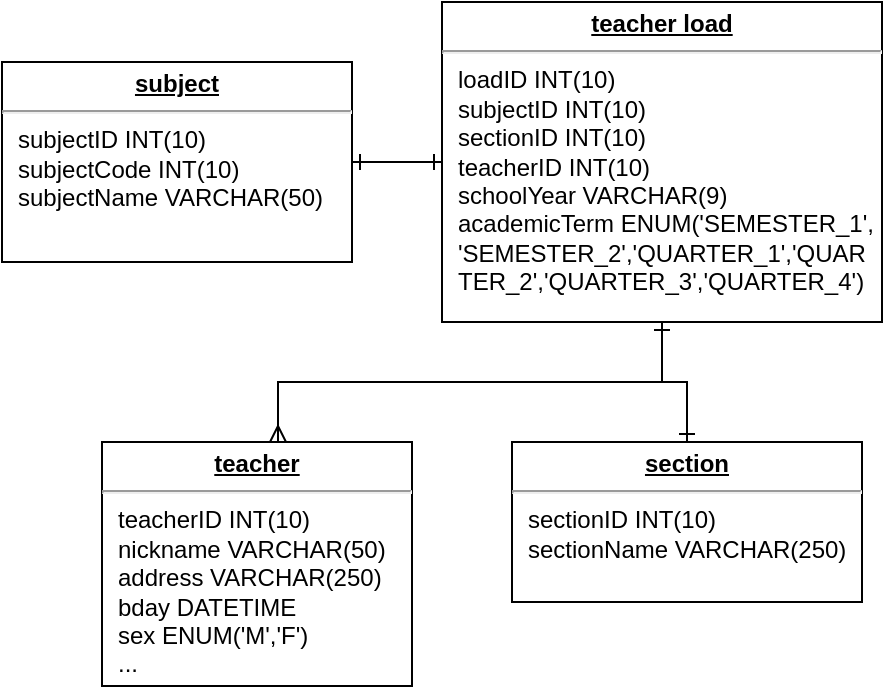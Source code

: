 <mxfile version="10.6.6" type="device"><diagram name="Page-1" id="a7904f86-f2b4-8e86-fa97-74104820619b"><mxGraphModel dx="2354" dy="1267" grid="1" gridSize="10" guides="1" tooltips="1" connect="1" arrows="1" fold="1" page="1" pageScale="1" pageWidth="1100" pageHeight="850" background="#ffffff" math="0" shadow="0"><root><mxCell id="0"/><mxCell id="1" parent="0"/><mxCell id="24794b860abc3c2d-19" value="&lt;p style=&quot;margin: 0px ; margin-top: 4px ; text-align: center ; text-decoration: underline&quot;&gt;&lt;b&gt;teacher load&lt;/b&gt;&lt;/p&gt;&lt;hr&gt;&lt;p style=&quot;margin: 0px ; margin-left: 8px&quot;&gt;loadID INT(10)&lt;/p&gt;&lt;p style=&quot;margin: 0px ; margin-left: 8px&quot;&gt;subjectID INT(10)&lt;/p&gt;&lt;p style=&quot;margin: 0px ; margin-left: 8px&quot;&gt;sectionID INT(10)&lt;/p&gt;&lt;p style=&quot;margin: 0px ; margin-left: 8px&quot;&gt;teacherID INT(10)&lt;/p&gt;&lt;p style=&quot;margin: 0px ; margin-left: 8px&quot;&gt;schoolYear VARCHAR(9)&lt;/p&gt;&lt;p style=&quot;margin: 0px ; margin-left: 8px&quot;&gt;academicTerm ENUM('SEMESTER_1',&lt;/p&gt;&lt;p style=&quot;margin: 0px ; margin-left: 8px&quot;&gt;'SEMESTER_2','QUARTER_1','QUAR&lt;/p&gt;&lt;p style=&quot;margin: 0px ; margin-left: 8px&quot;&gt;TER_2','QUARTER_3','QUARTER_4')&lt;/p&gt;" style="verticalAlign=top;align=left;overflow=fill;fontSize=12;fontFamily=Helvetica;html=1;rounded=0;shadow=0;comic=0;labelBackgroundColor=none;strokeColor=#000000;strokeWidth=1;fillColor=#ffffff;" parent="1" vertex="1"><mxGeometry x="520" y="310" width="220" height="160" as="geometry"/></mxCell><mxCell id="iKJgxmW7lpHQdpaM3U8w-11" style="edgeStyle=orthogonalEdgeStyle;rounded=0;orthogonalLoop=1;jettySize=auto;html=1;startArrow=ERone;startFill=0;endArrow=ERone;endFill=0;" parent="1" source="iKJgxmW7lpHQdpaM3U8w-1" target="24794b860abc3c2d-19" edge="1"><mxGeometry relative="1" as="geometry"/></mxCell><mxCell id="iKJgxmW7lpHQdpaM3U8w-1" value="&lt;p style=&quot;margin: 0px ; margin-top: 4px ; text-align: center ; text-decoration: underline&quot;&gt;&lt;b&gt;section&lt;/b&gt;&lt;/p&gt;&lt;hr&gt;&lt;p style=&quot;margin: 0px ; margin-left: 8px&quot;&gt;sectionID INT(10)&lt;/p&gt;&lt;p style=&quot;margin: 0px ; margin-left: 8px&quot;&gt;sectionName VARCHAR(250)&lt;/p&gt;" style="verticalAlign=top;align=left;overflow=fill;fontSize=12;fontFamily=Helvetica;html=1;rounded=0;shadow=0;comic=0;labelBackgroundColor=none;strokeColor=#000000;strokeWidth=1;fillColor=#ffffff;" parent="1" vertex="1"><mxGeometry x="555" y="530" width="175" height="80" as="geometry"/></mxCell><mxCell id="iKJgxmW7lpHQdpaM3U8w-10" style="edgeStyle=orthogonalEdgeStyle;rounded=0;orthogonalLoop=1;jettySize=auto;html=1;startArrow=ERmany;startFill=0;endArrow=ERone;endFill=0;" parent="1" source="iKJgxmW7lpHQdpaM3U8w-2" target="24794b860abc3c2d-19" edge="1"><mxGeometry relative="1" as="geometry"><Array as="points"><mxPoint x="438" y="500"/><mxPoint x="630" y="500"/></Array></mxGeometry></mxCell><mxCell id="iKJgxmW7lpHQdpaM3U8w-2" value="&lt;p style=&quot;margin: 0px ; margin-top: 4px ; text-align: center ; text-decoration: underline&quot;&gt;&lt;b&gt;teacher&lt;/b&gt;&lt;/p&gt;&lt;hr&gt;&lt;p style=&quot;margin: 0px ; margin-left: 8px&quot;&gt;teacherID INT(10)&lt;/p&gt;&lt;p style=&quot;margin: 0px ; margin-left: 8px&quot;&gt;nickname VARCHAR(50)&lt;/p&gt;&lt;p style=&quot;margin: 0px ; margin-left: 8px&quot;&gt;address VARCHAR(250)&lt;/p&gt;&lt;p style=&quot;margin: 0px ; margin-left: 8px&quot;&gt;bday DATETIME&lt;/p&gt;&lt;p style=&quot;margin: 0px ; margin-left: 8px&quot;&gt;sex ENUM('M','F')&lt;/p&gt;&lt;p style=&quot;margin: 0px ; margin-left: 8px&quot;&gt;...&lt;/p&gt;" style="verticalAlign=top;align=left;overflow=fill;fontSize=12;fontFamily=Helvetica;html=1;rounded=0;shadow=0;comic=0;labelBackgroundColor=none;strokeColor=#000000;strokeWidth=1;fillColor=#ffffff;" parent="1" vertex="1"><mxGeometry x="350" y="530" width="155" height="122" as="geometry"/></mxCell><mxCell id="iKJgxmW7lpHQdpaM3U8w-8" style="edgeStyle=orthogonalEdgeStyle;rounded=0;orthogonalLoop=1;jettySize=auto;html=1;startArrow=ERone;startFill=0;endArrow=ERone;endFill=0;" parent="1" source="iKJgxmW7lpHQdpaM3U8w-6" target="24794b860abc3c2d-19" edge="1"><mxGeometry relative="1" as="geometry"/></mxCell><mxCell id="iKJgxmW7lpHQdpaM3U8w-6" value="&lt;p style=&quot;margin: 0px ; margin-top: 4px ; text-align: center ; text-decoration: underline&quot;&gt;&lt;b&gt;subject&lt;/b&gt;&lt;/p&gt;&lt;hr&gt;&lt;p style=&quot;margin: 0px ; margin-left: 8px&quot;&gt;subjectID INT(10)&lt;/p&gt;&lt;p style=&quot;margin: 0px ; margin-left: 8px&quot;&gt;subjectCode INT(10)&lt;/p&gt;&lt;p style=&quot;margin: 0px ; margin-left: 8px&quot;&gt;subjectName VARCHAR(50)&lt;/p&gt;" style="verticalAlign=top;align=left;overflow=fill;fontSize=12;fontFamily=Helvetica;html=1;rounded=0;shadow=0;comic=0;labelBackgroundColor=none;strokeColor=#000000;strokeWidth=1;fillColor=#ffffff;" parent="1" vertex="1"><mxGeometry x="300" y="340" width="175" height="100" as="geometry"/></mxCell></root></mxGraphModel></diagram></mxfile>